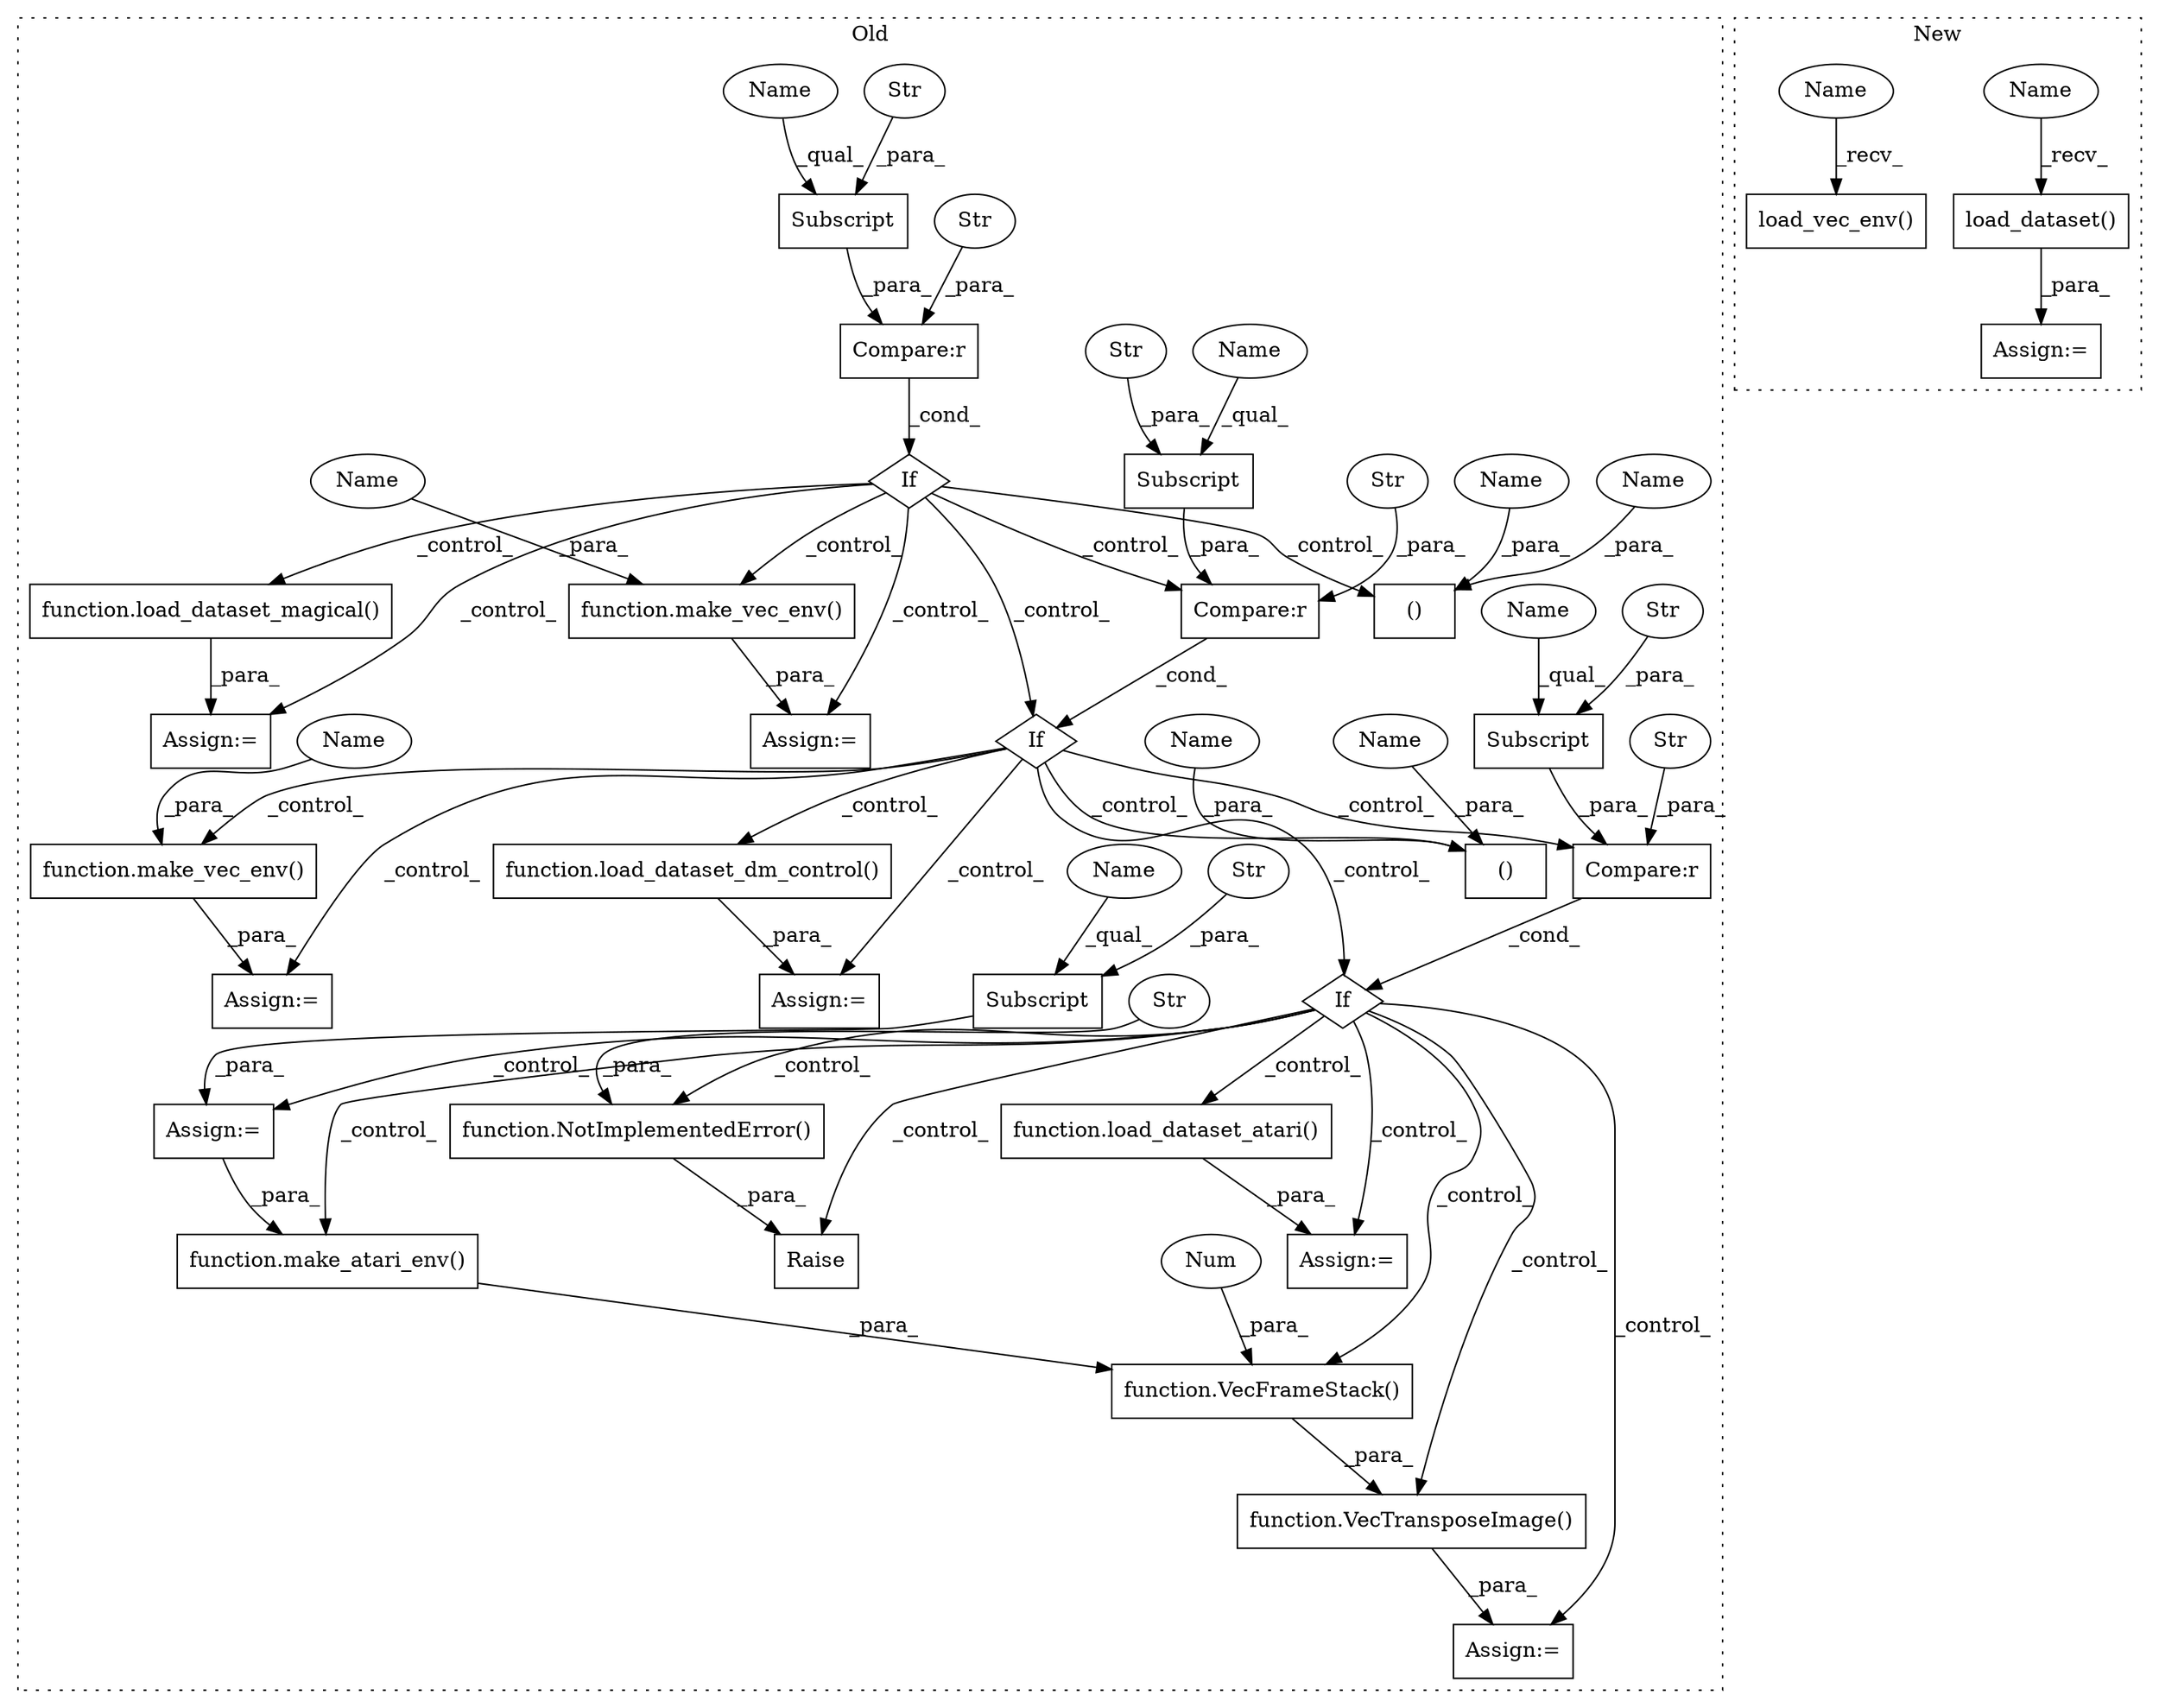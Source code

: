 digraph G {
subgraph cluster0 {
1 [label="function.make_vec_env()" a="75" s="6432,6469" l="13,107" shape="box"];
3 [label="If" a="96" s="5987" l="3" shape="diamond"];
4 [label="function.NotImplementedError()" a="75" s="6888,7017" l="33,1" shape="box"];
5 [label="If" a="96" s="6285" l="0" shape="diamond"];
6 [label="()" a="54" s="6064" l="14" shape="box"];
7 [label="If" a="96" s="6586" l="0" shape="diamond"];
8 [label="()" a="54" s="6362" l="14" shape="box"];
9 [label="Str" a="66" s="6921" l="96" shape="ellipse"];
11 [label="function.load_dataset_magical()" a="75" s="6081" l="22" shape="box"];
12 [label="function.load_dataset_atari()" a="75" s="6649" l="20" shape="box"];
13 [label="Compare:r" a="40" s="5990" l="40" shape="box"];
14 [label="Str" a="66" s="6021" l="9" shape="ellipse"];
15 [label="Subscript" a="63" s="5990,0" l="27,0" shape="box"];
16 [label="Str" a="66" s="6000" l="16" shape="ellipse"];
17 [label="Subscript" a="63" s="6586,0" l="27,0" shape="box"];
18 [label="Str" a="66" s="6596" l="16" shape="ellipse"];
19 [label="Subscript" a="63" s="6285,0" l="27,0" shape="box"];
20 [label="Str" a="66" s="6295" l="16" shape="ellipse"];
21 [label="Subscript" a="63" s="6704,0" l="25,0" shape="box"];
22 [label="Str" a="66" s="6714" l="14" shape="ellipse"];
23 [label="Compare:r" a="40" s="6285" l="43" shape="box"];
24 [label="Str" a="66" s="6316" l="12" shape="ellipse"];
25 [label="Compare:r" a="40" s="6586" l="38" shape="box"];
26 [label="Str" a="66" s="6617" l="7" shape="ellipse"];
27 [label="function.VecFrameStack()" a="75" s="6750,6806" l="14,1" shape="box"];
28 [label="Num" a="76" s="6805" l="1" shape="ellipse"];
29 [label="function.VecTransposeImage()" a="75" s="6835,6862" l="18,1" shape="box"];
30 [label="Raise" a="91" s="6882" l="6" shape="box"];
31 [label="function.make_atari_env()" a="75" s="6764,6802" l="15,1" shape="box"];
32 [label="Assign:=" a="68" s="6646" l="3" shape="box"];
33 [label="Assign:=" a="68" s="6832" l="3" shape="box"];
34 [label="Assign:=" a="68" s="6128" l="3" shape="box"];
35 [label="function.load_dataset_dm_control()" a="75" s="6379" l="25" shape="box"];
36 [label="Assign:=" a="68" s="6429" l="3" shape="box"];
38 [label="Assign:=" a="68" s="6701" l="3" shape="box"];
39 [label="Assign:=" a="68" s="6362" l="17" shape="box"];
40 [label="Assign:=" a="68" s="6064" l="17" shape="box"];
41 [label="function.make_vec_env()" a="75" s="6131,6168" l="13,107" shape="box"];
42 [label="Name" a="87" s="6445" l="24" shape="ellipse"];
43 [label="Name" a="87" s="6144" l="24" shape="ellipse"];
44 [label="Name" a="87" s="6040" l="24" shape="ellipse"];
45 [label="Name" a="87" s="6338" l="24" shape="ellipse"];
48 [label="Name" a="87" s="6066" l="12" shape="ellipse"];
49 [label="Name" a="87" s="6364" l="12" shape="ellipse"];
50 [label="Name" a="87" s="6586" l="9" shape="ellipse"];
51 [label="Name" a="87" s="5990" l="9" shape="ellipse"];
52 [label="Name" a="87" s="6704" l="9" shape="ellipse"];
53 [label="Name" a="87" s="6285" l="9" shape="ellipse"];
label = "Old";
style="dotted";
}
subgraph cluster1 {
2 [label="load_vec_env()" a="75" s="5588" l="23" shape="box"];
10 [label="load_dataset()" a="75" s="5631" l="23" shape="box"];
37 [label="Assign:=" a="68" s="5628" l="3" shape="box"];
46 [label="Name" a="87" s="5631" l="8" shape="ellipse"];
47 [label="Name" a="87" s="5588" l="8" shape="ellipse"];
label = "New";
style="dotted";
}
1 -> 36 [label="_para_"];
3 -> 40 [label="_control_"];
3 -> 41 [label="_control_"];
3 -> 6 [label="_control_"];
3 -> 23 [label="_control_"];
3 -> 34 [label="_control_"];
3 -> 5 [label="_control_"];
3 -> 11 [label="_control_"];
4 -> 30 [label="_para_"];
5 -> 25 [label="_control_"];
5 -> 39 [label="_control_"];
5 -> 1 [label="_control_"];
5 -> 35 [label="_control_"];
5 -> 36 [label="_control_"];
5 -> 8 [label="_control_"];
5 -> 7 [label="_control_"];
7 -> 32 [label="_control_"];
7 -> 29 [label="_control_"];
7 -> 38 [label="_control_"];
7 -> 33 [label="_control_"];
7 -> 27 [label="_control_"];
7 -> 30 [label="_control_"];
7 -> 4 [label="_control_"];
7 -> 31 [label="_control_"];
7 -> 12 [label="_control_"];
9 -> 4 [label="_para_"];
10 -> 37 [label="_para_"];
11 -> 40 [label="_para_"];
12 -> 32 [label="_para_"];
13 -> 3 [label="_cond_"];
14 -> 13 [label="_para_"];
15 -> 13 [label="_para_"];
16 -> 15 [label="_para_"];
17 -> 25 [label="_para_"];
18 -> 17 [label="_para_"];
19 -> 23 [label="_para_"];
20 -> 19 [label="_para_"];
21 -> 38 [label="_para_"];
22 -> 21 [label="_para_"];
23 -> 5 [label="_cond_"];
24 -> 23 [label="_para_"];
25 -> 7 [label="_cond_"];
26 -> 25 [label="_para_"];
27 -> 29 [label="_para_"];
28 -> 27 [label="_para_"];
29 -> 33 [label="_para_"];
31 -> 27 [label="_para_"];
35 -> 39 [label="_para_"];
38 -> 31 [label="_para_"];
41 -> 34 [label="_para_"];
42 -> 1 [label="_para_"];
43 -> 41 [label="_para_"];
44 -> 6 [label="_para_"];
45 -> 8 [label="_para_"];
46 -> 10 [label="_recv_"];
47 -> 2 [label="_recv_"];
48 -> 6 [label="_para_"];
49 -> 8 [label="_para_"];
50 -> 17 [label="_qual_"];
51 -> 15 [label="_qual_"];
52 -> 21 [label="_qual_"];
53 -> 19 [label="_qual_"];
}